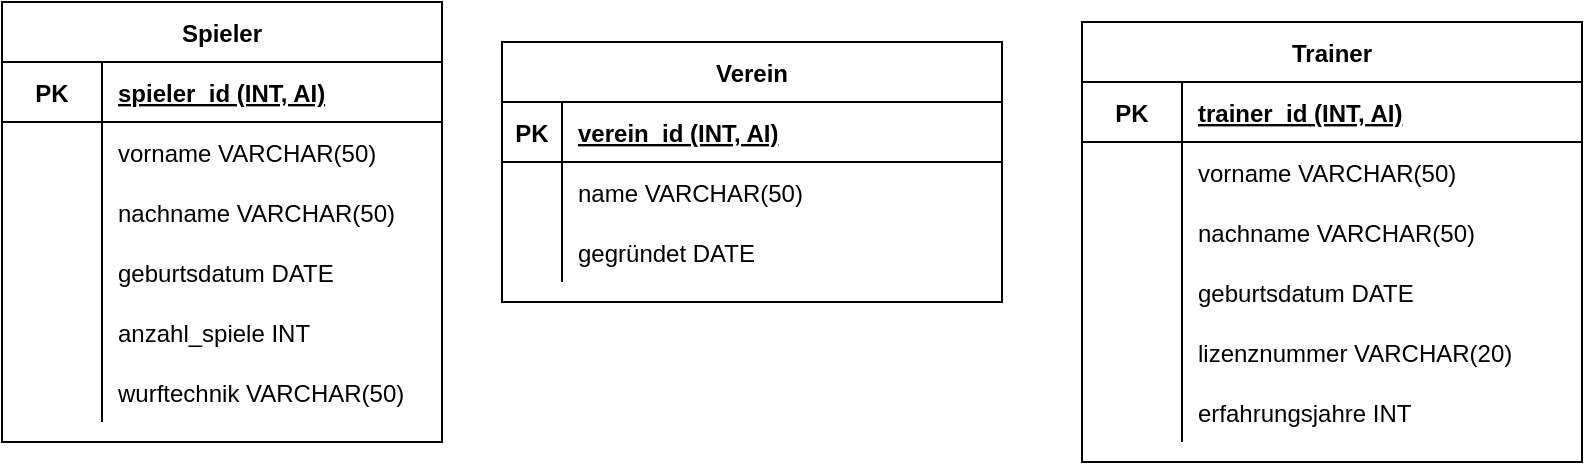 <mxfile version="19.0.1" type="device"><diagram id="oaOPl97qz25ek-N9Nlef" name="Seite-1"><mxGraphModel dx="1038" dy="641" grid="1" gridSize="10" guides="1" tooltips="1" connect="1" arrows="1" fold="1" page="1" pageScale="1" pageWidth="827" pageHeight="1169" math="0" shadow="0"><root><mxCell id="0"/><mxCell id="1" parent="0"/><mxCell id="X3_POkyjwLYf_cqHapbj-14" value="Spieler" style="shape=table;startSize=30;container=1;collapsible=1;childLayout=tableLayout;fixedRows=1;rowLines=0;fontStyle=1;align=center;resizeLast=1;" parent="1" vertex="1"><mxGeometry x="10" y="20" width="220" height="220" as="geometry"/></mxCell><mxCell id="X3_POkyjwLYf_cqHapbj-15" value="" style="shape=tableRow;horizontal=0;startSize=0;swimlaneHead=0;swimlaneBody=0;fillColor=none;collapsible=0;dropTarget=0;points=[[0,0.5],[1,0.5]];portConstraint=eastwest;top=0;left=0;right=0;bottom=1;" parent="X3_POkyjwLYf_cqHapbj-14" vertex="1"><mxGeometry y="30" width="220" height="30" as="geometry"/></mxCell><mxCell id="X3_POkyjwLYf_cqHapbj-16" value="PK" style="shape=partialRectangle;connectable=0;fillColor=none;top=0;left=0;bottom=0;right=0;fontStyle=1;overflow=hidden;" parent="X3_POkyjwLYf_cqHapbj-15" vertex="1"><mxGeometry width="50.0" height="30" as="geometry"><mxRectangle width="50.0" height="30" as="alternateBounds"/></mxGeometry></mxCell><mxCell id="X3_POkyjwLYf_cqHapbj-17" value="spieler_id (INT, AI)" style="shape=partialRectangle;connectable=0;fillColor=none;top=0;left=0;bottom=0;right=0;align=left;spacingLeft=6;fontStyle=5;overflow=hidden;" parent="X3_POkyjwLYf_cqHapbj-15" vertex="1"><mxGeometry x="50.0" width="170.0" height="30" as="geometry"><mxRectangle width="170.0" height="30" as="alternateBounds"/></mxGeometry></mxCell><mxCell id="X3_POkyjwLYf_cqHapbj-18" value="" style="shape=tableRow;horizontal=0;startSize=0;swimlaneHead=0;swimlaneBody=0;fillColor=none;collapsible=0;dropTarget=0;points=[[0,0.5],[1,0.5]];portConstraint=eastwest;top=0;left=0;right=0;bottom=0;" parent="X3_POkyjwLYf_cqHapbj-14" vertex="1"><mxGeometry y="60" width="220" height="30" as="geometry"/></mxCell><mxCell id="X3_POkyjwLYf_cqHapbj-19" value="" style="shape=partialRectangle;connectable=0;fillColor=none;top=0;left=0;bottom=0;right=0;editable=1;overflow=hidden;" parent="X3_POkyjwLYf_cqHapbj-18" vertex="1"><mxGeometry width="50.0" height="30" as="geometry"><mxRectangle width="50.0" height="30" as="alternateBounds"/></mxGeometry></mxCell><mxCell id="X3_POkyjwLYf_cqHapbj-20" value="vorname VARCHAR(50)" style="shape=partialRectangle;connectable=0;fillColor=none;top=0;left=0;bottom=0;right=0;align=left;spacingLeft=6;overflow=hidden;" parent="X3_POkyjwLYf_cqHapbj-18" vertex="1"><mxGeometry x="50.0" width="170.0" height="30" as="geometry"><mxRectangle width="170.0" height="30" as="alternateBounds"/></mxGeometry></mxCell><mxCell id="Nf61Mjc2UhqDA9eVEP0W-1" value="" style="shape=tableRow;horizontal=0;startSize=0;swimlaneHead=0;swimlaneBody=0;fillColor=none;collapsible=0;dropTarget=0;points=[[0,0.5],[1,0.5]];portConstraint=eastwest;top=0;left=0;right=0;bottom=0;" vertex="1" parent="X3_POkyjwLYf_cqHapbj-14"><mxGeometry y="90" width="220" height="30" as="geometry"/></mxCell><mxCell id="Nf61Mjc2UhqDA9eVEP0W-2" value="" style="shape=partialRectangle;connectable=0;fillColor=none;top=0;left=0;bottom=0;right=0;editable=1;overflow=hidden;" vertex="1" parent="Nf61Mjc2UhqDA9eVEP0W-1"><mxGeometry width="50.0" height="30" as="geometry"><mxRectangle width="50.0" height="30" as="alternateBounds"/></mxGeometry></mxCell><mxCell id="Nf61Mjc2UhqDA9eVEP0W-3" value="nachname VARCHAR(50)" style="shape=partialRectangle;connectable=0;fillColor=none;top=0;left=0;bottom=0;right=0;align=left;spacingLeft=6;overflow=hidden;" vertex="1" parent="Nf61Mjc2UhqDA9eVEP0W-1"><mxGeometry x="50.0" width="170.0" height="30" as="geometry"><mxRectangle width="170.0" height="30" as="alternateBounds"/></mxGeometry></mxCell><mxCell id="X3_POkyjwLYf_cqHapbj-21" value="" style="shape=tableRow;horizontal=0;startSize=0;swimlaneHead=0;swimlaneBody=0;fillColor=none;collapsible=0;dropTarget=0;points=[[0,0.5],[1,0.5]];portConstraint=eastwest;top=0;left=0;right=0;bottom=0;" parent="X3_POkyjwLYf_cqHapbj-14" vertex="1"><mxGeometry y="120" width="220" height="30" as="geometry"/></mxCell><mxCell id="X3_POkyjwLYf_cqHapbj-22" value="" style="shape=partialRectangle;connectable=0;fillColor=none;top=0;left=0;bottom=0;right=0;editable=1;overflow=hidden;" parent="X3_POkyjwLYf_cqHapbj-21" vertex="1"><mxGeometry width="50.0" height="30" as="geometry"><mxRectangle width="50.0" height="30" as="alternateBounds"/></mxGeometry></mxCell><mxCell id="X3_POkyjwLYf_cqHapbj-23" value="geburtsdatum DATE" style="shape=partialRectangle;connectable=0;fillColor=none;top=0;left=0;bottom=0;right=0;align=left;spacingLeft=6;overflow=hidden;" parent="X3_POkyjwLYf_cqHapbj-21" vertex="1"><mxGeometry x="50.0" width="170.0" height="30" as="geometry"><mxRectangle width="170.0" height="30" as="alternateBounds"/></mxGeometry></mxCell><mxCell id="Nf61Mjc2UhqDA9eVEP0W-7" value="" style="shape=tableRow;horizontal=0;startSize=0;swimlaneHead=0;swimlaneBody=0;fillColor=none;collapsible=0;dropTarget=0;points=[[0,0.5],[1,0.5]];portConstraint=eastwest;top=0;left=0;right=0;bottom=0;" vertex="1" parent="X3_POkyjwLYf_cqHapbj-14"><mxGeometry y="150" width="220" height="30" as="geometry"/></mxCell><mxCell id="Nf61Mjc2UhqDA9eVEP0W-8" value="" style="shape=partialRectangle;connectable=0;fillColor=none;top=0;left=0;bottom=0;right=0;editable=1;overflow=hidden;" vertex="1" parent="Nf61Mjc2UhqDA9eVEP0W-7"><mxGeometry width="50.0" height="30" as="geometry"><mxRectangle width="50.0" height="30" as="alternateBounds"/></mxGeometry></mxCell><mxCell id="Nf61Mjc2UhqDA9eVEP0W-9" value="anzahl_spiele INT" style="shape=partialRectangle;connectable=0;fillColor=none;top=0;left=0;bottom=0;right=0;align=left;spacingLeft=6;overflow=hidden;" vertex="1" parent="Nf61Mjc2UhqDA9eVEP0W-7"><mxGeometry x="50.0" width="170.0" height="30" as="geometry"><mxRectangle width="170.0" height="30" as="alternateBounds"/></mxGeometry></mxCell><mxCell id="Nf61Mjc2UhqDA9eVEP0W-16" value="" style="shape=tableRow;horizontal=0;startSize=0;swimlaneHead=0;swimlaneBody=0;fillColor=none;collapsible=0;dropTarget=0;points=[[0,0.5],[1,0.5]];portConstraint=eastwest;top=0;left=0;right=0;bottom=0;" vertex="1" parent="X3_POkyjwLYf_cqHapbj-14"><mxGeometry y="180" width="220" height="30" as="geometry"/></mxCell><mxCell id="Nf61Mjc2UhqDA9eVEP0W-17" value="" style="shape=partialRectangle;connectable=0;fillColor=none;top=0;left=0;bottom=0;right=0;editable=1;overflow=hidden;" vertex="1" parent="Nf61Mjc2UhqDA9eVEP0W-16"><mxGeometry width="50.0" height="30" as="geometry"><mxRectangle width="50.0" height="30" as="alternateBounds"/></mxGeometry></mxCell><mxCell id="Nf61Mjc2UhqDA9eVEP0W-18" value="wurftechnik VARCHAR(50)" style="shape=partialRectangle;connectable=0;fillColor=none;top=0;left=0;bottom=0;right=0;align=left;spacingLeft=6;overflow=hidden;" vertex="1" parent="Nf61Mjc2UhqDA9eVEP0W-16"><mxGeometry x="50.0" width="170.0" height="30" as="geometry"><mxRectangle width="170.0" height="30" as="alternateBounds"/></mxGeometry></mxCell><mxCell id="X3_POkyjwLYf_cqHapbj-25" value="Trainer" style="shape=table;startSize=30;container=1;collapsible=1;childLayout=tableLayout;fixedRows=1;rowLines=0;fontStyle=1;align=center;resizeLast=1;" parent="1" vertex="1"><mxGeometry x="550" y="30" width="250" height="220" as="geometry"/></mxCell><mxCell id="X3_POkyjwLYf_cqHapbj-26" value="" style="shape=tableRow;horizontal=0;startSize=0;swimlaneHead=0;swimlaneBody=0;fillColor=none;collapsible=0;dropTarget=0;points=[[0,0.5],[1,0.5]];portConstraint=eastwest;top=0;left=0;right=0;bottom=1;" parent="X3_POkyjwLYf_cqHapbj-25" vertex="1"><mxGeometry y="30" width="250" height="30" as="geometry"/></mxCell><mxCell id="X3_POkyjwLYf_cqHapbj-27" value="PK" style="shape=partialRectangle;connectable=0;fillColor=none;top=0;left=0;bottom=0;right=0;fontStyle=1;overflow=hidden;" parent="X3_POkyjwLYf_cqHapbj-26" vertex="1"><mxGeometry width="50.0" height="30" as="geometry"><mxRectangle width="50.0" height="30" as="alternateBounds"/></mxGeometry></mxCell><mxCell id="X3_POkyjwLYf_cqHapbj-28" value="trainer_id (INT, AI)" style="shape=partialRectangle;connectable=0;fillColor=none;top=0;left=0;bottom=0;right=0;align=left;spacingLeft=6;fontStyle=5;overflow=hidden;" parent="X3_POkyjwLYf_cqHapbj-26" vertex="1"><mxGeometry x="50.0" width="200.0" height="30" as="geometry"><mxRectangle width="200.0" height="30" as="alternateBounds"/></mxGeometry></mxCell><mxCell id="X3_POkyjwLYf_cqHapbj-29" value="" style="shape=tableRow;horizontal=0;startSize=0;swimlaneHead=0;swimlaneBody=0;fillColor=none;collapsible=0;dropTarget=0;points=[[0,0.5],[1,0.5]];portConstraint=eastwest;top=0;left=0;right=0;bottom=0;" parent="X3_POkyjwLYf_cqHapbj-25" vertex="1"><mxGeometry y="60" width="250" height="30" as="geometry"/></mxCell><mxCell id="X3_POkyjwLYf_cqHapbj-30" value="" style="shape=partialRectangle;connectable=0;fillColor=none;top=0;left=0;bottom=0;right=0;editable=1;overflow=hidden;" parent="X3_POkyjwLYf_cqHapbj-29" vertex="1"><mxGeometry width="50.0" height="30" as="geometry"><mxRectangle width="50.0" height="30" as="alternateBounds"/></mxGeometry></mxCell><mxCell id="X3_POkyjwLYf_cqHapbj-31" value="vorname VARCHAR(50)" style="shape=partialRectangle;connectable=0;fillColor=none;top=0;left=0;bottom=0;right=0;align=left;spacingLeft=6;overflow=hidden;" parent="X3_POkyjwLYf_cqHapbj-29" vertex="1"><mxGeometry x="50.0" width="200.0" height="30" as="geometry"><mxRectangle width="200.0" height="30" as="alternateBounds"/></mxGeometry></mxCell><mxCell id="X3_POkyjwLYf_cqHapbj-76" value="" style="shape=tableRow;horizontal=0;startSize=0;swimlaneHead=0;swimlaneBody=0;fillColor=none;collapsible=0;dropTarget=0;points=[[0,0.5],[1,0.5]];portConstraint=eastwest;top=0;left=0;right=0;bottom=0;" parent="X3_POkyjwLYf_cqHapbj-25" vertex="1"><mxGeometry y="90" width="250" height="30" as="geometry"/></mxCell><mxCell id="X3_POkyjwLYf_cqHapbj-77" value="" style="shape=partialRectangle;connectable=0;fillColor=none;top=0;left=0;bottom=0;right=0;editable=1;overflow=hidden;" parent="X3_POkyjwLYf_cqHapbj-76" vertex="1"><mxGeometry width="50.0" height="30" as="geometry"><mxRectangle width="50.0" height="30" as="alternateBounds"/></mxGeometry></mxCell><mxCell id="X3_POkyjwLYf_cqHapbj-78" value="nachname VARCHAR(50)" style="shape=partialRectangle;connectable=0;fillColor=none;top=0;left=0;bottom=0;right=0;align=left;spacingLeft=6;overflow=hidden;" parent="X3_POkyjwLYf_cqHapbj-76" vertex="1"><mxGeometry x="50.0" width="200.0" height="30" as="geometry"><mxRectangle width="200.0" height="30" as="alternateBounds"/></mxGeometry></mxCell><mxCell id="Nf61Mjc2UhqDA9eVEP0W-4" value="" style="shape=tableRow;horizontal=0;startSize=0;swimlaneHead=0;swimlaneBody=0;fillColor=none;collapsible=0;dropTarget=0;points=[[0,0.5],[1,0.5]];portConstraint=eastwest;top=0;left=0;right=0;bottom=0;" vertex="1" parent="X3_POkyjwLYf_cqHapbj-25"><mxGeometry y="120" width="250" height="30" as="geometry"/></mxCell><mxCell id="Nf61Mjc2UhqDA9eVEP0W-5" value="" style="shape=partialRectangle;connectable=0;fillColor=none;top=0;left=0;bottom=0;right=0;editable=1;overflow=hidden;" vertex="1" parent="Nf61Mjc2UhqDA9eVEP0W-4"><mxGeometry width="50.0" height="30" as="geometry"><mxRectangle width="50.0" height="30" as="alternateBounds"/></mxGeometry></mxCell><mxCell id="Nf61Mjc2UhqDA9eVEP0W-6" value="geburtsdatum DATE" style="shape=partialRectangle;connectable=0;fillColor=none;top=0;left=0;bottom=0;right=0;align=left;spacingLeft=6;overflow=hidden;" vertex="1" parent="Nf61Mjc2UhqDA9eVEP0W-4"><mxGeometry x="50.0" width="200.0" height="30" as="geometry"><mxRectangle width="200.0" height="30" as="alternateBounds"/></mxGeometry></mxCell><mxCell id="Nf61Mjc2UhqDA9eVEP0W-10" value="" style="shape=tableRow;horizontal=0;startSize=0;swimlaneHead=0;swimlaneBody=0;fillColor=none;collapsible=0;dropTarget=0;points=[[0,0.5],[1,0.5]];portConstraint=eastwest;top=0;left=0;right=0;bottom=0;" vertex="1" parent="X3_POkyjwLYf_cqHapbj-25"><mxGeometry y="150" width="250" height="30" as="geometry"/></mxCell><mxCell id="Nf61Mjc2UhqDA9eVEP0W-11" value="" style="shape=partialRectangle;connectable=0;fillColor=none;top=0;left=0;bottom=0;right=0;editable=1;overflow=hidden;" vertex="1" parent="Nf61Mjc2UhqDA9eVEP0W-10"><mxGeometry width="50.0" height="30" as="geometry"><mxRectangle width="50.0" height="30" as="alternateBounds"/></mxGeometry></mxCell><mxCell id="Nf61Mjc2UhqDA9eVEP0W-12" value="lizenznummer VARCHAR(20)" style="shape=partialRectangle;connectable=0;fillColor=none;top=0;left=0;bottom=0;right=0;align=left;spacingLeft=6;overflow=hidden;" vertex="1" parent="Nf61Mjc2UhqDA9eVEP0W-10"><mxGeometry x="50.0" width="200.0" height="30" as="geometry"><mxRectangle width="200.0" height="30" as="alternateBounds"/></mxGeometry></mxCell><mxCell id="Nf61Mjc2UhqDA9eVEP0W-13" value="" style="shape=tableRow;horizontal=0;startSize=0;swimlaneHead=0;swimlaneBody=0;fillColor=none;collapsible=0;dropTarget=0;points=[[0,0.5],[1,0.5]];portConstraint=eastwest;top=0;left=0;right=0;bottom=0;" vertex="1" parent="X3_POkyjwLYf_cqHapbj-25"><mxGeometry y="180" width="250" height="30" as="geometry"/></mxCell><mxCell id="Nf61Mjc2UhqDA9eVEP0W-14" value="" style="shape=partialRectangle;connectable=0;fillColor=none;top=0;left=0;bottom=0;right=0;editable=1;overflow=hidden;" vertex="1" parent="Nf61Mjc2UhqDA9eVEP0W-13"><mxGeometry width="50.0" height="30" as="geometry"><mxRectangle width="50.0" height="30" as="alternateBounds"/></mxGeometry></mxCell><mxCell id="Nf61Mjc2UhqDA9eVEP0W-15" value="erfahrungsjahre INT" style="shape=partialRectangle;connectable=0;fillColor=none;top=0;left=0;bottom=0;right=0;align=left;spacingLeft=6;overflow=hidden;" vertex="1" parent="Nf61Mjc2UhqDA9eVEP0W-13"><mxGeometry x="50.0" width="200.0" height="30" as="geometry"><mxRectangle width="200.0" height="30" as="alternateBounds"/></mxGeometry></mxCell><mxCell id="X3_POkyjwLYf_cqHapbj-36" value="Verein" style="shape=table;startSize=30;container=1;collapsible=1;childLayout=tableLayout;fixedRows=1;rowLines=0;fontStyle=1;align=center;resizeLast=1;" parent="1" vertex="1"><mxGeometry x="260" y="40" width="250" height="130" as="geometry"/></mxCell><mxCell id="X3_POkyjwLYf_cqHapbj-37" value="" style="shape=tableRow;horizontal=0;startSize=0;swimlaneHead=0;swimlaneBody=0;fillColor=none;collapsible=0;dropTarget=0;points=[[0,0.5],[1,0.5]];portConstraint=eastwest;top=0;left=0;right=0;bottom=1;" parent="X3_POkyjwLYf_cqHapbj-36" vertex="1"><mxGeometry y="30" width="250" height="30" as="geometry"/></mxCell><mxCell id="X3_POkyjwLYf_cqHapbj-38" value="PK" style="shape=partialRectangle;connectable=0;fillColor=none;top=0;left=0;bottom=0;right=0;fontStyle=1;overflow=hidden;" parent="X3_POkyjwLYf_cqHapbj-37" vertex="1"><mxGeometry width="30" height="30" as="geometry"><mxRectangle width="30" height="30" as="alternateBounds"/></mxGeometry></mxCell><mxCell id="X3_POkyjwLYf_cqHapbj-39" value="verein_id (INT, AI)" style="shape=partialRectangle;connectable=0;fillColor=none;top=0;left=0;bottom=0;right=0;align=left;spacingLeft=6;fontStyle=5;overflow=hidden;" parent="X3_POkyjwLYf_cqHapbj-37" vertex="1"><mxGeometry x="30" width="220" height="30" as="geometry"><mxRectangle width="220" height="30" as="alternateBounds"/></mxGeometry></mxCell><mxCell id="X3_POkyjwLYf_cqHapbj-40" value="" style="shape=tableRow;horizontal=0;startSize=0;swimlaneHead=0;swimlaneBody=0;fillColor=none;collapsible=0;dropTarget=0;points=[[0,0.5],[1,0.5]];portConstraint=eastwest;top=0;left=0;right=0;bottom=0;" parent="X3_POkyjwLYf_cqHapbj-36" vertex="1"><mxGeometry y="60" width="250" height="30" as="geometry"/></mxCell><mxCell id="X3_POkyjwLYf_cqHapbj-41" value="" style="shape=partialRectangle;connectable=0;fillColor=none;top=0;left=0;bottom=0;right=0;editable=1;overflow=hidden;" parent="X3_POkyjwLYf_cqHapbj-40" vertex="1"><mxGeometry width="30" height="30" as="geometry"><mxRectangle width="30" height="30" as="alternateBounds"/></mxGeometry></mxCell><mxCell id="X3_POkyjwLYf_cqHapbj-42" value="name VARCHAR(50)" style="shape=partialRectangle;connectable=0;fillColor=none;top=0;left=0;bottom=0;right=0;align=left;spacingLeft=6;overflow=hidden;" parent="X3_POkyjwLYf_cqHapbj-40" vertex="1"><mxGeometry x="30" width="220" height="30" as="geometry"><mxRectangle width="220" height="30" as="alternateBounds"/></mxGeometry></mxCell><mxCell id="Nf61Mjc2UhqDA9eVEP0W-19" value="" style="shape=tableRow;horizontal=0;startSize=0;swimlaneHead=0;swimlaneBody=0;fillColor=none;collapsible=0;dropTarget=0;points=[[0,0.5],[1,0.5]];portConstraint=eastwest;top=0;left=0;right=0;bottom=0;" vertex="1" parent="X3_POkyjwLYf_cqHapbj-36"><mxGeometry y="90" width="250" height="30" as="geometry"/></mxCell><mxCell id="Nf61Mjc2UhqDA9eVEP0W-20" value="" style="shape=partialRectangle;connectable=0;fillColor=none;top=0;left=0;bottom=0;right=0;editable=1;overflow=hidden;" vertex="1" parent="Nf61Mjc2UhqDA9eVEP0W-19"><mxGeometry width="30" height="30" as="geometry"><mxRectangle width="30" height="30" as="alternateBounds"/></mxGeometry></mxCell><mxCell id="Nf61Mjc2UhqDA9eVEP0W-21" value="gegründet DATE" style="shape=partialRectangle;connectable=0;fillColor=none;top=0;left=0;bottom=0;right=0;align=left;spacingLeft=6;overflow=hidden;" vertex="1" parent="Nf61Mjc2UhqDA9eVEP0W-19"><mxGeometry x="30" width="220" height="30" as="geometry"><mxRectangle width="220" height="30" as="alternateBounds"/></mxGeometry></mxCell></root></mxGraphModel></diagram></mxfile>